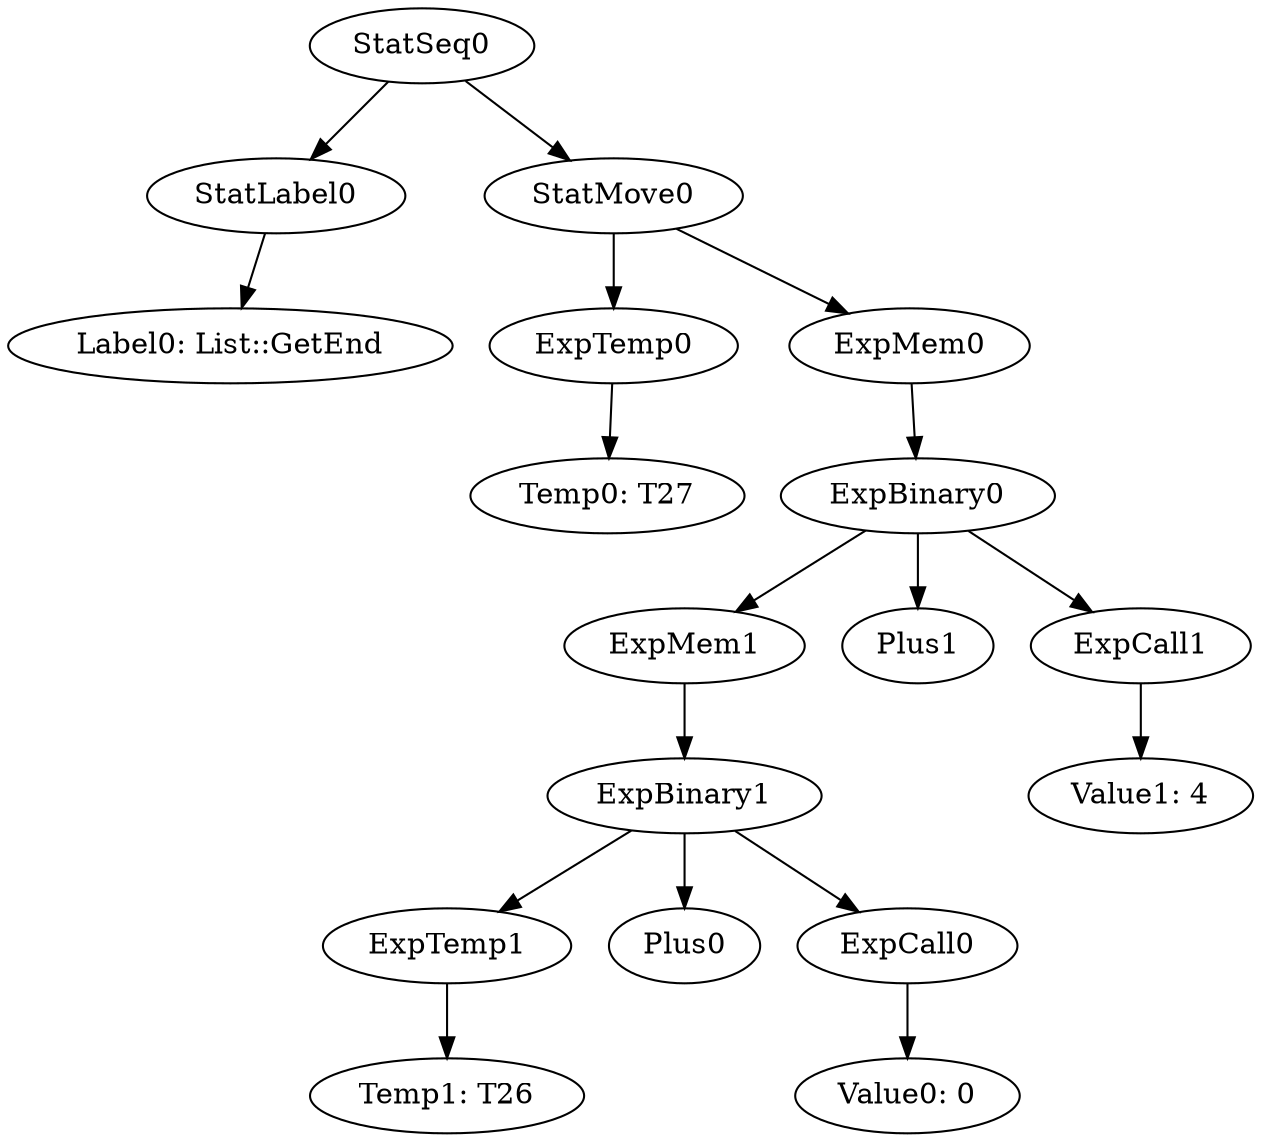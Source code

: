 digraph {
	ordering = out;
	StatMove0 -> ExpTemp0;
	StatMove0 -> ExpMem0;
	ExpBinary0 -> ExpMem1;
	ExpBinary0 -> Plus1;
	ExpBinary0 -> ExpCall1;
	ExpCall1 -> "Value1: 4";
	ExpTemp0 -> "Temp0: T27";
	StatSeq0 -> StatLabel0;
	StatSeq0 -> StatMove0;
	StatLabel0 -> "Label0: List::GetEnd";
	ExpTemp1 -> "Temp1: T26";
	ExpMem0 -> ExpBinary0;
	ExpBinary1 -> ExpTemp1;
	ExpBinary1 -> Plus0;
	ExpBinary1 -> ExpCall0;
	ExpCall0 -> "Value0: 0";
	ExpMem1 -> ExpBinary1;
}

